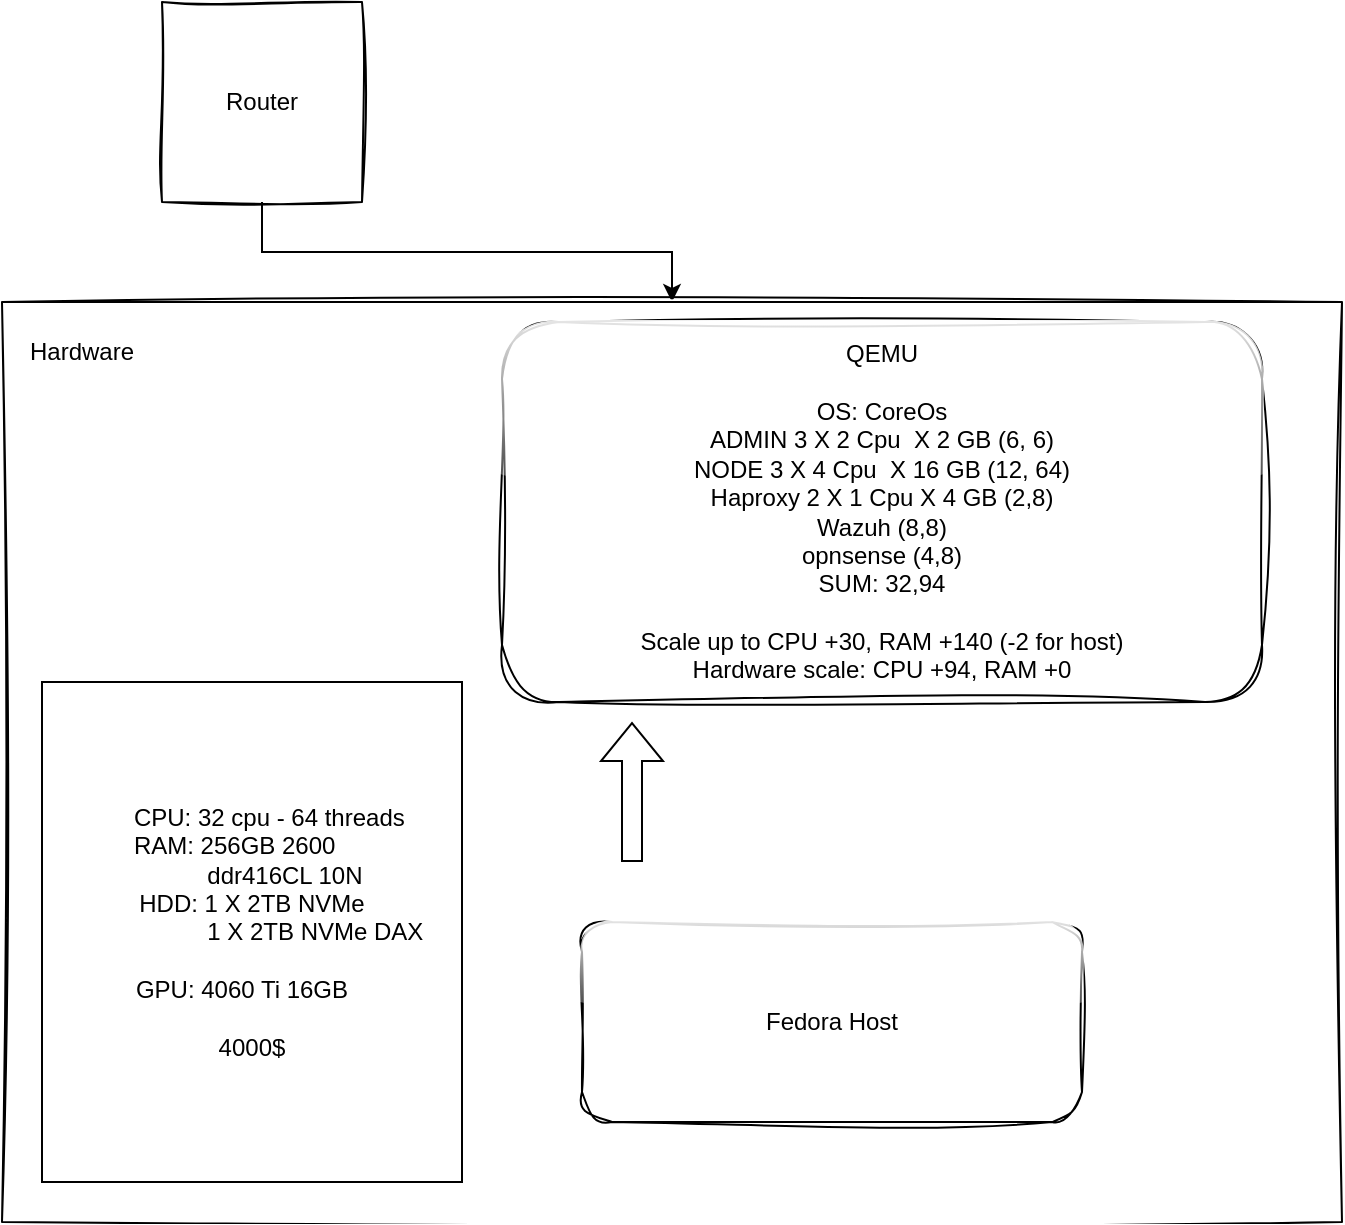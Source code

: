 <mxfile version="24.2.0" type="github">
  <diagram name="Page-1" id="gFgDW86m4Vnm-cJDtXbq">
    <mxGraphModel dx="1687" dy="893" grid="1" gridSize="10" guides="1" tooltips="1" connect="1" arrows="1" fold="1" page="1" pageScale="1" pageWidth="1100" pageHeight="850" math="0" shadow="0">
      <root>
        <mxCell id="0" />
        <mxCell id="1" parent="0" />
        <mxCell id="qxwVuCHYPapxVJSHIUIj-17" style="edgeStyle=orthogonalEdgeStyle;rounded=0;orthogonalLoop=1;jettySize=auto;html=1;" edge="1" parent="1" source="qxwVuCHYPapxVJSHIUIj-16" target="qxwVuCHYPapxVJSHIUIj-3">
          <mxGeometry relative="1" as="geometry" />
        </mxCell>
        <mxCell id="qxwVuCHYPapxVJSHIUIj-16" value="Router" style="whiteSpace=wrap;html=1;aspect=fixed;sketch=1;curveFitting=1;jiggle=2;" vertex="1" parent="1">
          <mxGeometry x="320" y="70" width="100" height="100" as="geometry" />
        </mxCell>
        <UserObject label="" link="https://pcpartpicker.com/list/sfkGMV" linkTarget="_blank" id="qxwVuCHYPapxVJSHIUIj-3">
          <mxCell style="rounded=0;whiteSpace=wrap;html=1;sketch=1;curveFitting=1;jiggle=2;" vertex="1" parent="1">
            <mxGeometry x="240" y="220" width="670" height="460" as="geometry" />
          </mxCell>
        </UserObject>
        <mxCell id="qxwVuCHYPapxVJSHIUIj-1" value="Fedora Host" style="rounded=1;whiteSpace=wrap;html=1;sketch=1;curveFitting=1;jiggle=2;glass=1;" vertex="1" parent="1">
          <mxGeometry x="530" y="530" width="250" height="100" as="geometry" />
        </mxCell>
        <mxCell id="qxwVuCHYPapxVJSHIUIj-2" value="" style="shape=flexArrow;endArrow=classic;html=1;rounded=0;" edge="1" parent="1">
          <mxGeometry width="50" height="50" relative="1" as="geometry">
            <mxPoint x="555" y="500" as="sourcePoint" />
            <mxPoint x="555" y="430" as="targetPoint" />
          </mxGeometry>
        </mxCell>
        <mxCell id="qxwVuCHYPapxVJSHIUIj-4" value="Hardware" style="text;html=1;align=center;verticalAlign=middle;whiteSpace=wrap;rounded=0;" vertex="1" parent="1">
          <mxGeometry x="250" y="230" width="60" height="30" as="geometry" />
        </mxCell>
        <mxCell id="qxwVuCHYPapxVJSHIUIj-6" value="&lt;div align=&quot;left&quot;&gt;&amp;nbsp;&amp;nbsp;&amp;nbsp;&amp;nbsp;&amp;nbsp;&amp;nbsp;&amp;nbsp; CPU: 32 cpu - 64 threads&lt;/div&gt;&lt;div align=&quot;left&quot;&gt;&amp;nbsp;&amp;nbsp;&amp;nbsp;&amp;nbsp;&amp;nbsp;&amp;nbsp;&amp;nbsp; RAM: 256GB 2600&amp;nbsp;&lt;/div&gt;&lt;div align=&quot;left&quot;&gt;&amp;nbsp;&amp;nbsp;&amp;nbsp;&amp;nbsp;&amp;nbsp;&amp;nbsp;&amp;nbsp;&amp;nbsp;&amp;nbsp;&amp;nbsp;&amp;nbsp;&amp;nbsp;&amp;nbsp;&amp;nbsp;&amp;nbsp;&amp;nbsp;&amp;nbsp;&amp;nbsp; ddr416CL 10N&lt;/div&gt;&lt;div&gt;HDD: 1 X 2TB NVMe&lt;/div&gt;&lt;div&gt;&amp;nbsp;&amp;nbsp;&amp;nbsp;&amp;nbsp;&amp;nbsp;&amp;nbsp;&amp;nbsp;&amp;nbsp;&amp;nbsp;&amp;nbsp;&amp;nbsp;&amp;nbsp;&amp;nbsp;&amp;nbsp;&amp;nbsp;&amp;nbsp;&amp;nbsp;&amp;nbsp; 1 X 2TB NVMe DAX&lt;br&gt;&lt;/div&gt;&lt;div&gt;&lt;br&gt;&lt;/div&gt;&lt;div&gt;GPU: 4060 Ti 16GB&amp;nbsp;&amp;nbsp;&amp;nbsp;&lt;/div&gt;&lt;div&gt;&lt;br&gt;&lt;/div&gt;&lt;div&gt;4000$&lt;br&gt;&lt;/div&gt;" style="rounded=0;whiteSpace=wrap;html=1;" vertex="1" parent="1">
          <mxGeometry x="260" y="410" width="210" height="250" as="geometry" />
        </mxCell>
        <mxCell id="qxwVuCHYPapxVJSHIUIj-8" value="&lt;div&gt;QEMU&lt;/div&gt;&lt;div&gt;&lt;br&gt;&lt;/div&gt;&lt;div&gt;OS: CoreOs&lt;br&gt;&lt;/div&gt;&lt;div&gt;ADMIN 3 X 2 Cpu&amp;nbsp; X 2 GB (6, 6)&lt;/div&gt;&lt;div&gt;NODE 3 X 4 Cpu&amp;nbsp; X 16 GB (12, 64)&lt;/div&gt;&lt;div&gt;Haproxy 2 X 1 Cpu X 4 GB (2,8)&lt;/div&gt;&lt;div&gt;Wazuh (8,8)&lt;br&gt;&lt;/div&gt;&lt;div&gt;opnsense (4,8)&lt;/div&gt;&lt;div&gt;SUM: 32,94&lt;/div&gt;&lt;div&gt;&lt;br&gt;&lt;/div&gt;&lt;div&gt;Scale up to CPU +30, RAM +140 (-2 for host)&lt;br&gt;&lt;/div&gt;&lt;div&gt;Hardware scale: CPU +94, RAM +0&lt;br&gt;&lt;/div&gt;" style="rounded=1;whiteSpace=wrap;html=1;sketch=1;curveFitting=1;jiggle=2;glass=1;" vertex="1" parent="1">
          <mxGeometry x="490" y="230" width="380" height="190" as="geometry" />
        </mxCell>
      </root>
    </mxGraphModel>
  </diagram>
</mxfile>
